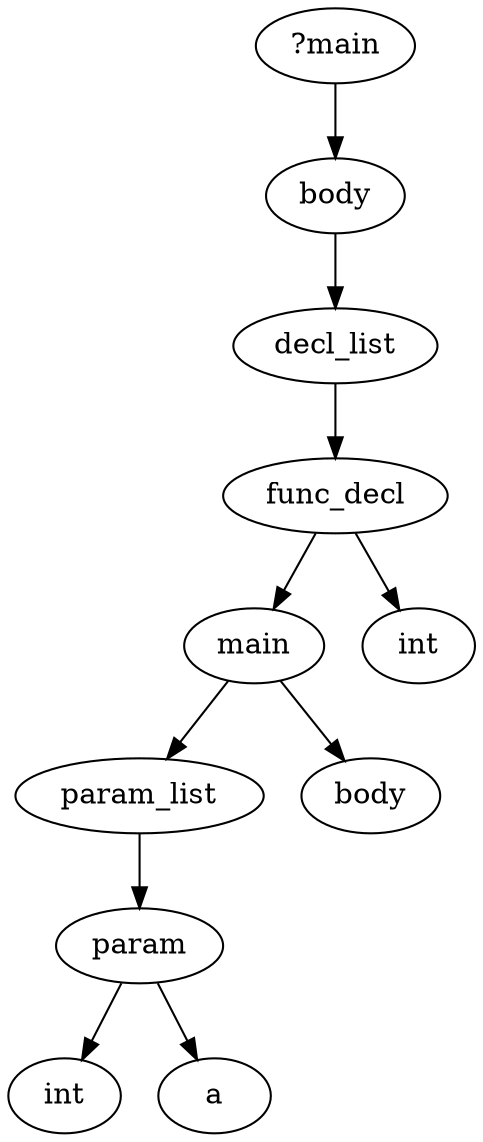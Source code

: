 digraph {
	0 [label="?main"]
	1 [label=body]
	2 [label=func_decl]
	3 [label=main]
	4 [label=param]
	5 [label=int]
	6 [label=a]
	4 -> 5
	4 -> 6
	7 [label=param_list]
	7 -> 4
	3 -> 7
	8 [label=body]
	3 -> 8
	9 [label=int]
	2 -> 3
	2 -> 9
	10 [label=decl_list]
	10 -> 2
	1 -> 10
	0 -> 1
}

